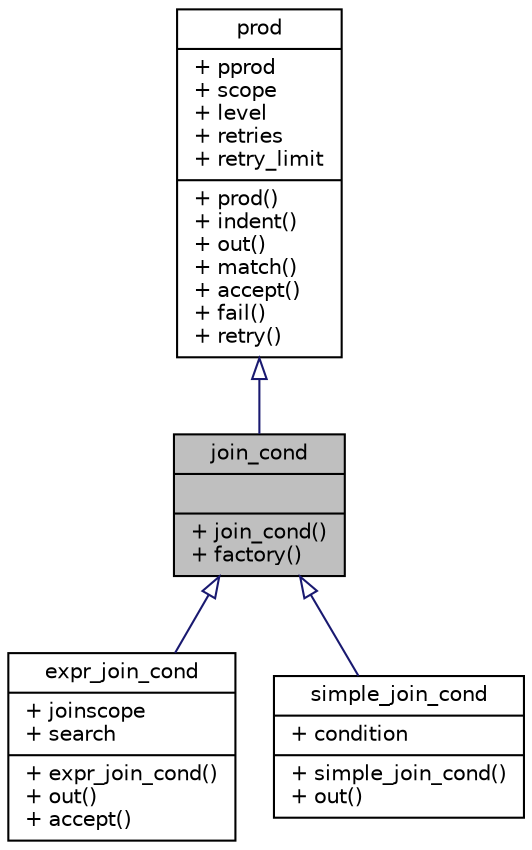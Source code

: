 digraph "join_cond"
{
 // LATEX_PDF_SIZE
  edge [fontname="Helvetica",fontsize="10",labelfontname="Helvetica",labelfontsize="10"];
  node [fontname="Helvetica",fontsize="10",shape=record];
  Node1 [label="{join_cond\n||+ join_cond()\l+ factory()\l}",height=0.2,width=0.4,color="black", fillcolor="grey75", style="filled", fontcolor="black",tooltip=" "];
  Node2 -> Node1 [dir="back",color="midnightblue",fontsize="10",style="solid",arrowtail="onormal",fontname="Helvetica"];
  Node2 [label="{prod\n|+ pprod\l+ scope\l+ level\l+ retries\l+ retry_limit\l|+ prod()\l+ indent()\l+ out()\l+ match()\l+ accept()\l+ fail()\l+ retry()\l}",height=0.2,width=0.4,color="black", fillcolor="white", style="filled",URL="$structprod.html",tooltip="Base class for AST nodes."];
  Node1 -> Node3 [dir="back",color="midnightblue",fontsize="10",style="solid",arrowtail="onormal",fontname="Helvetica"];
  Node3 [label="{expr_join_cond\n|+ joinscope\l+ search\l|+ expr_join_cond()\l+ out()\l+ accept()\l}",height=0.2,width=0.4,color="black", fillcolor="white", style="filled",URL="$structexpr__join__cond.html",tooltip=" "];
  Node1 -> Node4 [dir="back",color="midnightblue",fontsize="10",style="solid",arrowtail="onormal",fontname="Helvetica"];
  Node4 [label="{simple_join_cond\n|+ condition\l|+ simple_join_cond()\l+ out()\l}",height=0.2,width=0.4,color="black", fillcolor="white", style="filled",URL="$structsimple__join__cond.html",tooltip=" "];
}
